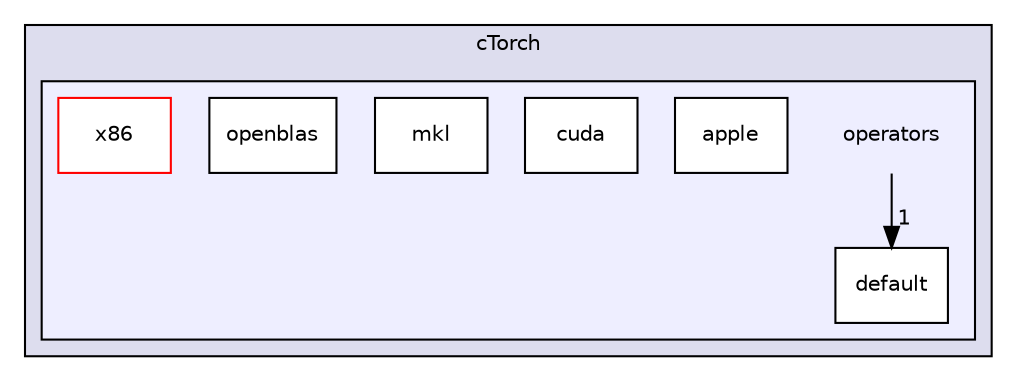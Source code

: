 digraph "cTorch/operators" {
  compound=true
  node [ fontsize="10", fontname="Helvetica"];
  edge [ labelfontsize="10", labelfontname="Helvetica"];
  subgraph clusterdir_4f783408a90c79069ee8a6459ffae78f {
    graph [ bgcolor="#ddddee", pencolor="black", label="cTorch" fontname="Helvetica", fontsize="10", URL="dir_4f783408a90c79069ee8a6459ffae78f.html"]
  subgraph clusterdir_fe853cb77c2d75d984b93720a04eebde {
    graph [ bgcolor="#eeeeff", pencolor="black", label="" URL="dir_fe853cb77c2d75d984b93720a04eebde.html"];
    dir_fe853cb77c2d75d984b93720a04eebde [shape=plaintext label="operators"];
    dir_2d7311cce1f4c7674a1690e5f12e1da2 [shape=box label="apple" color="black" fillcolor="white" style="filled" URL="dir_2d7311cce1f4c7674a1690e5f12e1da2.html"];
    dir_525668a993d8dfe11aa91449dfc3def5 [shape=box label="cuda" color="black" fillcolor="white" style="filled" URL="dir_525668a993d8dfe11aa91449dfc3def5.html"];
    dir_3194c601f52e11277ed1639d7ae5a527 [shape=box label="default" color="black" fillcolor="white" style="filled" URL="dir_3194c601f52e11277ed1639d7ae5a527.html"];
    dir_470abe42dd930a6f004b4d8de7ffeb0c [shape=box label="mkl" color="black" fillcolor="white" style="filled" URL="dir_470abe42dd930a6f004b4d8de7ffeb0c.html"];
    dir_f0e0910976fcf1ee8f38e829f6d617ca [shape=box label="openblas" color="black" fillcolor="white" style="filled" URL="dir_f0e0910976fcf1ee8f38e829f6d617ca.html"];
    dir_d8a4544b799f4f42cd075b1d8664784b [shape=box label="x86" color="red" fillcolor="white" style="filled" URL="dir_d8a4544b799f4f42cd075b1d8664784b.html"];
  }
  }
  dir_fe853cb77c2d75d984b93720a04eebde->dir_3194c601f52e11277ed1639d7ae5a527 [headlabel="1", labeldistance=1.5 headhref="dir_000001_000004.html"];
}
